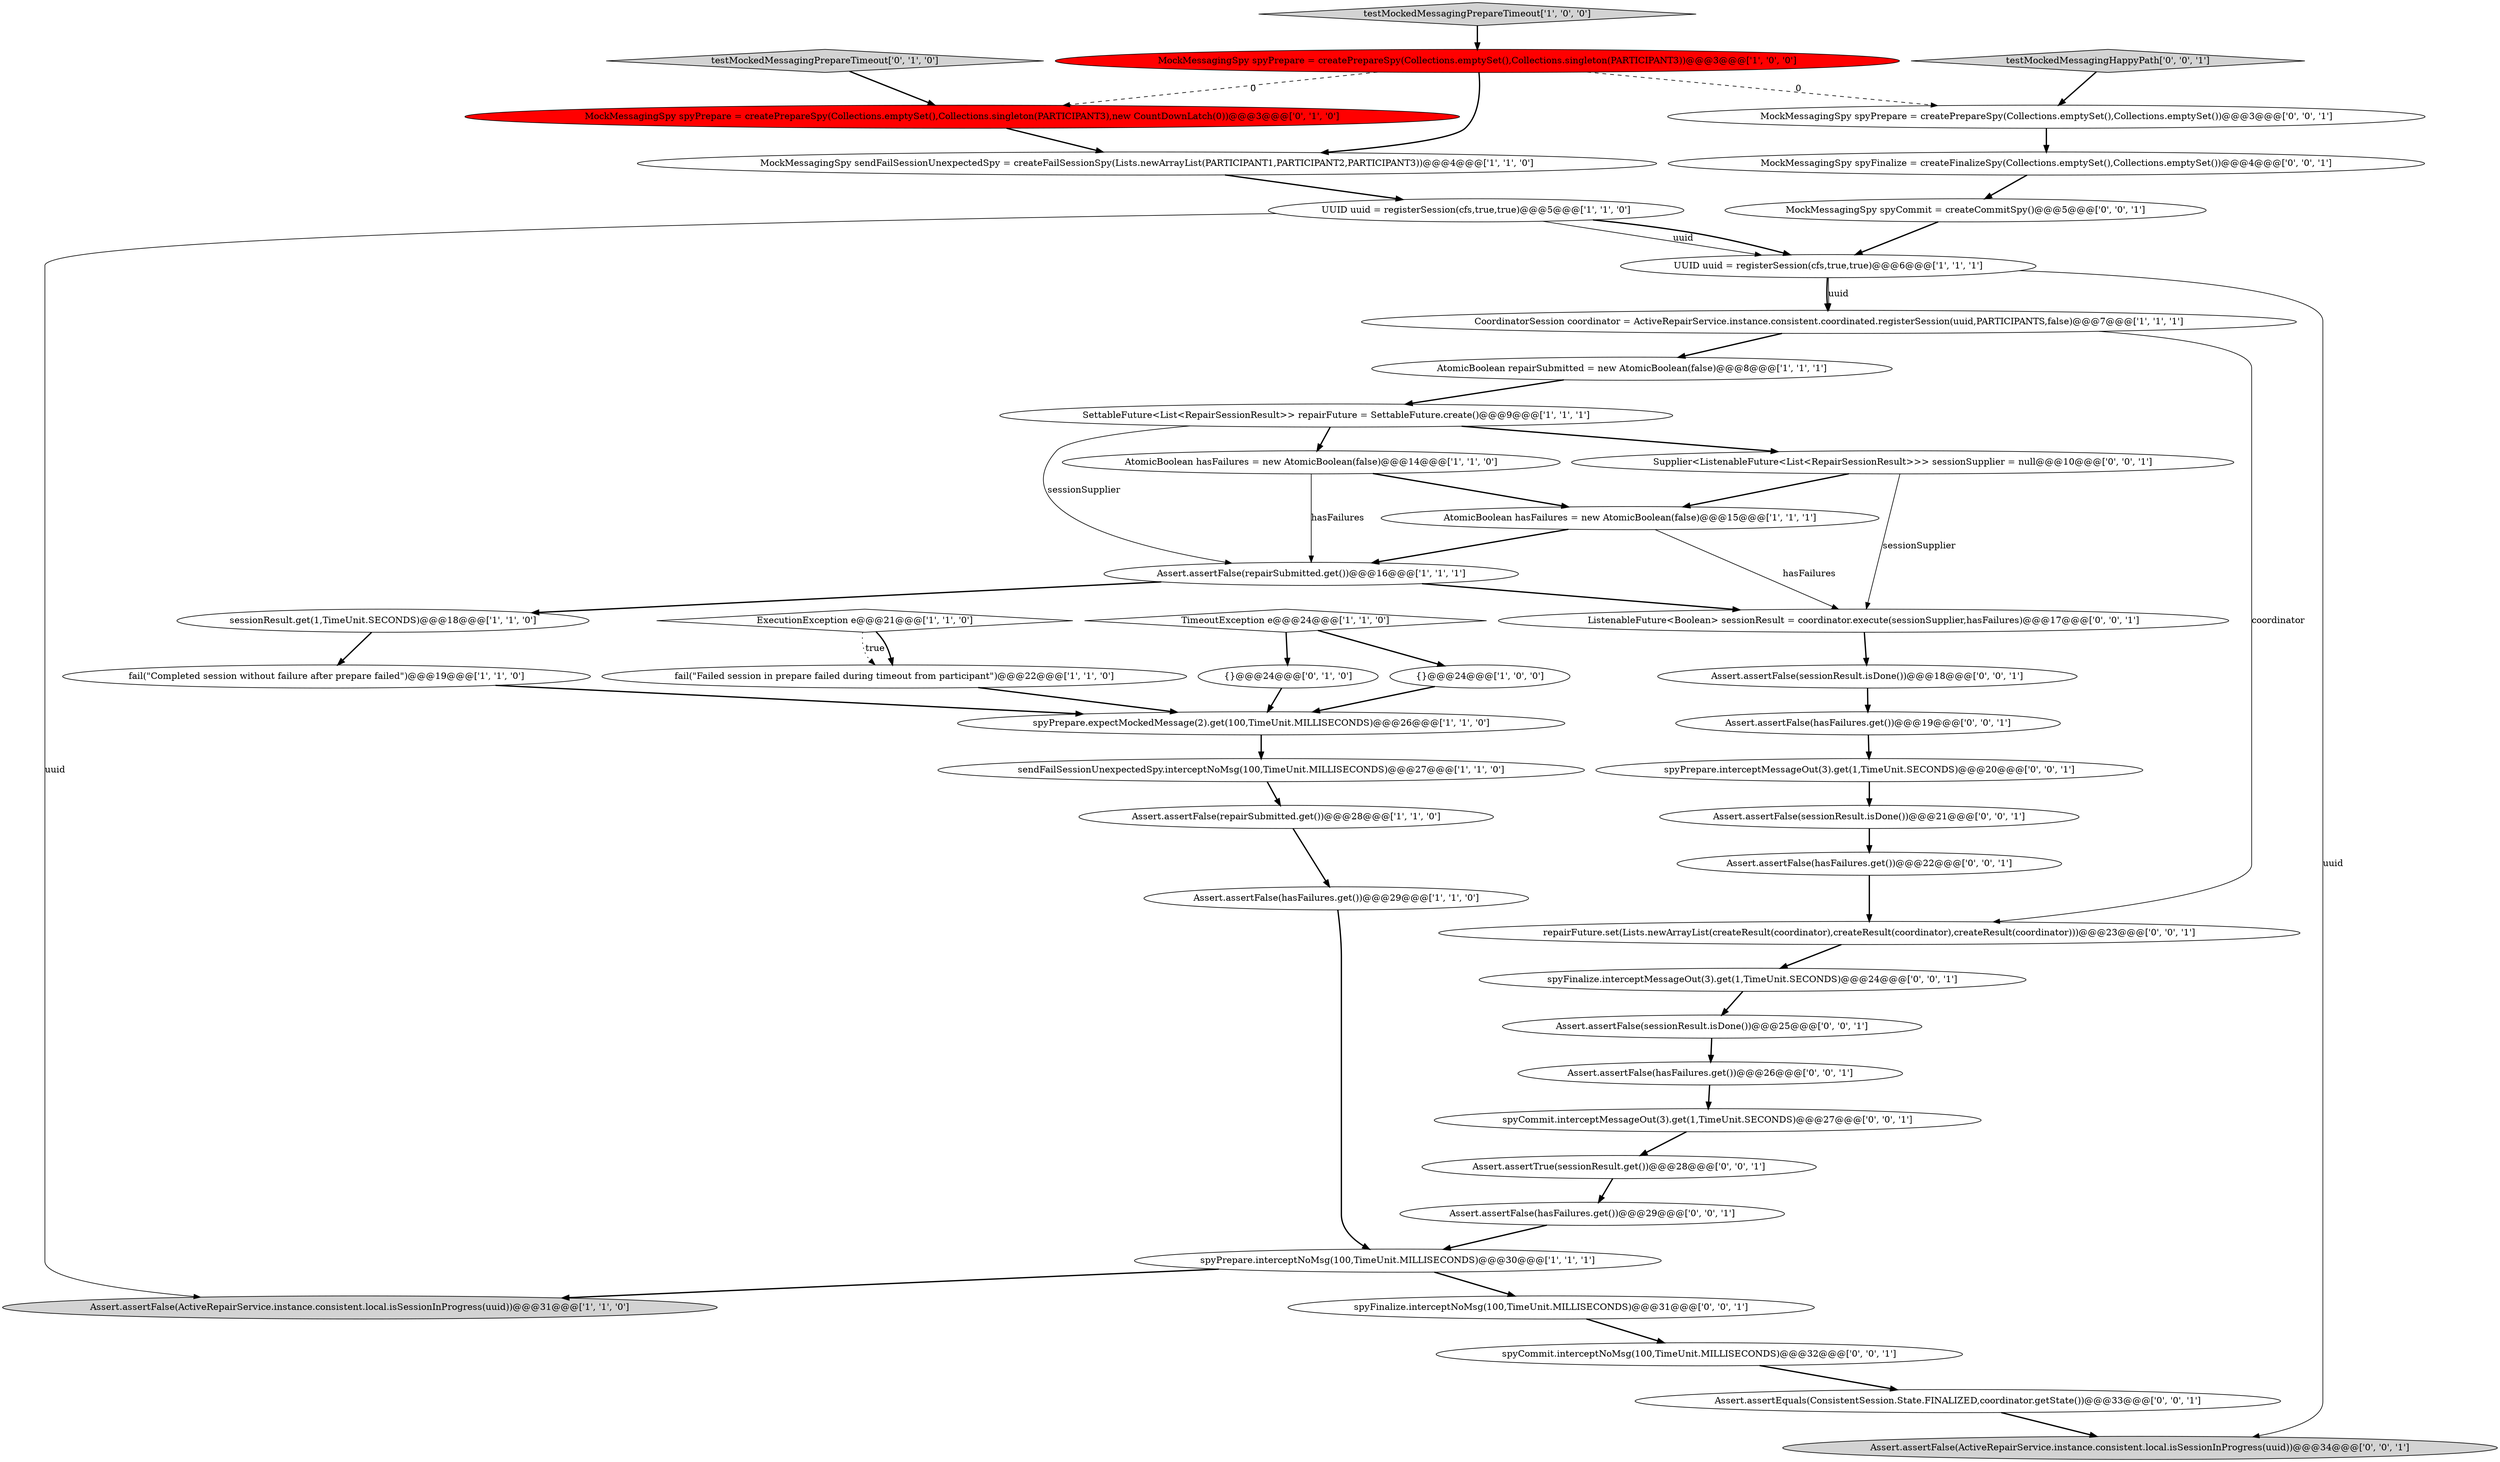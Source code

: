 digraph {
36 [style = filled, label = "Supplier<ListenableFuture<List<RepairSessionResult>>> sessionSupplier = null@@@10@@@['0', '0', '1']", fillcolor = white, shape = ellipse image = "AAA0AAABBB3BBB"];
35 [style = filled, label = "MockMessagingSpy spyPrepare = createPrepareSpy(Collections.emptySet(),Collections.emptySet())@@@3@@@['0', '0', '1']", fillcolor = white, shape = ellipse image = "AAA0AAABBB3BBB"];
34 [style = filled, label = "Assert.assertFalse(sessionResult.isDone())@@@18@@@['0', '0', '1']", fillcolor = white, shape = ellipse image = "AAA0AAABBB3BBB"];
5 [style = filled, label = "Assert.assertFalse(repairSubmitted.get())@@@16@@@['1', '1', '1']", fillcolor = white, shape = ellipse image = "AAA0AAABBB1BBB"];
11 [style = filled, label = "{}@@@24@@@['1', '0', '0']", fillcolor = white, shape = ellipse image = "AAA0AAABBB1BBB"];
25 [style = filled, label = "testMockedMessagingPrepareTimeout['0', '1', '0']", fillcolor = lightgray, shape = diamond image = "AAA0AAABBB2BBB"];
38 [style = filled, label = "spyFinalize.interceptNoMsg(100,TimeUnit.MILLISECONDS)@@@31@@@['0', '0', '1']", fillcolor = white, shape = ellipse image = "AAA0AAABBB3BBB"];
47 [style = filled, label = "Assert.assertEquals(ConsistentSession.State.FINALIZED,coordinator.getState())@@@33@@@['0', '0', '1']", fillcolor = white, shape = ellipse image = "AAA0AAABBB3BBB"];
9 [style = filled, label = "SettableFuture<List<RepairSessionResult>> repairFuture = SettableFuture.create()@@@9@@@['1', '1', '1']", fillcolor = white, shape = ellipse image = "AAA0AAABBB1BBB"];
40 [style = filled, label = "Assert.assertFalse(hasFailures.get())@@@19@@@['0', '0', '1']", fillcolor = white, shape = ellipse image = "AAA0AAABBB3BBB"];
46 [style = filled, label = "MockMessagingSpy spyFinalize = createFinalizeSpy(Collections.emptySet(),Collections.emptySet())@@@4@@@['0', '0', '1']", fillcolor = white, shape = ellipse image = "AAA0AAABBB3BBB"];
6 [style = filled, label = "testMockedMessagingPrepareTimeout['1', '0', '0']", fillcolor = lightgray, shape = diamond image = "AAA0AAABBB1BBB"];
43 [style = filled, label = "ListenableFuture<Boolean> sessionResult = coordinator.execute(sessionSupplier,hasFailures)@@@17@@@['0', '0', '1']", fillcolor = white, shape = ellipse image = "AAA0AAABBB3BBB"];
24 [style = filled, label = "MockMessagingSpy spyPrepare = createPrepareSpy(Collections.emptySet(),Collections.singleton(PARTICIPANT3),new CountDownLatch(0))@@@3@@@['0', '1', '0']", fillcolor = red, shape = ellipse image = "AAA1AAABBB2BBB"];
37 [style = filled, label = "spyFinalize.interceptMessageOut(3).get(1,TimeUnit.SECONDS)@@@24@@@['0', '0', '1']", fillcolor = white, shape = ellipse image = "AAA0AAABBB3BBB"];
19 [style = filled, label = "ExecutionException e@@@21@@@['1', '1', '0']", fillcolor = white, shape = diamond image = "AAA0AAABBB1BBB"];
26 [style = filled, label = "Assert.assertFalse(hasFailures.get())@@@22@@@['0', '0', '1']", fillcolor = white, shape = ellipse image = "AAA0AAABBB3BBB"];
20 [style = filled, label = "fail(\"Failed session in prepare failed during timeout from participant\")@@@22@@@['1', '1', '0']", fillcolor = white, shape = ellipse image = "AAA0AAABBB1BBB"];
17 [style = filled, label = "UUID uuid = registerSession(cfs,true,true)@@@5@@@['1', '1', '0']", fillcolor = white, shape = ellipse image = "AAA0AAABBB1BBB"];
22 [style = filled, label = "Assert.assertFalse(ActiveRepairService.instance.consistent.local.isSessionInProgress(uuid))@@@31@@@['1', '1', '0']", fillcolor = lightgray, shape = ellipse image = "AAA0AAABBB1BBB"];
14 [style = filled, label = "spyPrepare.expectMockedMessage(2).get(100,TimeUnit.MILLISECONDS)@@@26@@@['1', '1', '0']", fillcolor = white, shape = ellipse image = "AAA0AAABBB1BBB"];
27 [style = filled, label = "Assert.assertFalse(sessionResult.isDone())@@@21@@@['0', '0', '1']", fillcolor = white, shape = ellipse image = "AAA0AAABBB3BBB"];
31 [style = filled, label = "Assert.assertTrue(sessionResult.get())@@@28@@@['0', '0', '1']", fillcolor = white, shape = ellipse image = "AAA0AAABBB3BBB"];
7 [style = filled, label = "fail(\"Completed session without failure after prepare failed\")@@@19@@@['1', '1', '0']", fillcolor = white, shape = ellipse image = "AAA0AAABBB1BBB"];
23 [style = filled, label = "{}@@@24@@@['0', '1', '0']", fillcolor = white, shape = ellipse image = "AAA0AAABBB2BBB"];
16 [style = filled, label = "sendFailSessionUnexpectedSpy.interceptNoMsg(100,TimeUnit.MILLISECONDS)@@@27@@@['1', '1', '0']", fillcolor = white, shape = ellipse image = "AAA0AAABBB1BBB"];
8 [style = filled, label = "Assert.assertFalse(repairSubmitted.get())@@@28@@@['1', '1', '0']", fillcolor = white, shape = ellipse image = "AAA0AAABBB1BBB"];
44 [style = filled, label = "Assert.assertFalse(ActiveRepairService.instance.consistent.local.isSessionInProgress(uuid))@@@34@@@['0', '0', '1']", fillcolor = lightgray, shape = ellipse image = "AAA0AAABBB3BBB"];
33 [style = filled, label = "repairFuture.set(Lists.newArrayList(createResult(coordinator),createResult(coordinator),createResult(coordinator)))@@@23@@@['0', '0', '1']", fillcolor = white, shape = ellipse image = "AAA0AAABBB3BBB"];
29 [style = filled, label = "spyPrepare.interceptMessageOut(3).get(1,TimeUnit.SECONDS)@@@20@@@['0', '0', '1']", fillcolor = white, shape = ellipse image = "AAA0AAABBB3BBB"];
32 [style = filled, label = "spyCommit.interceptMessageOut(3).get(1,TimeUnit.SECONDS)@@@27@@@['0', '0', '1']", fillcolor = white, shape = ellipse image = "AAA0AAABBB3BBB"];
3 [style = filled, label = "Assert.assertFalse(hasFailures.get())@@@29@@@['1', '1', '0']", fillcolor = white, shape = ellipse image = "AAA0AAABBB1BBB"];
13 [style = filled, label = "UUID uuid = registerSession(cfs,true,true)@@@6@@@['1', '1', '1']", fillcolor = white, shape = ellipse image = "AAA0AAABBB1BBB"];
2 [style = filled, label = "AtomicBoolean hasFailures = new AtomicBoolean(false)@@@14@@@['1', '1', '0']", fillcolor = white, shape = ellipse image = "AAA0AAABBB1BBB"];
28 [style = filled, label = "Assert.assertFalse(hasFailures.get())@@@26@@@['0', '0', '1']", fillcolor = white, shape = ellipse image = "AAA0AAABBB3BBB"];
39 [style = filled, label = "Assert.assertFalse(hasFailures.get())@@@29@@@['0', '0', '1']", fillcolor = white, shape = ellipse image = "AAA0AAABBB3BBB"];
18 [style = filled, label = "CoordinatorSession coordinator = ActiveRepairService.instance.consistent.coordinated.registerSession(uuid,PARTICIPANTS,false)@@@7@@@['1', '1', '1']", fillcolor = white, shape = ellipse image = "AAA0AAABBB1BBB"];
41 [style = filled, label = "MockMessagingSpy spyCommit = createCommitSpy()@@@5@@@['0', '0', '1']", fillcolor = white, shape = ellipse image = "AAA0AAABBB3BBB"];
4 [style = filled, label = "spyPrepare.interceptNoMsg(100,TimeUnit.MILLISECONDS)@@@30@@@['1', '1', '1']", fillcolor = white, shape = ellipse image = "AAA0AAABBB1BBB"];
1 [style = filled, label = "MockMessagingSpy sendFailSessionUnexpectedSpy = createFailSessionSpy(Lists.newArrayList(PARTICIPANT1,PARTICIPANT2,PARTICIPANT3))@@@4@@@['1', '1', '0']", fillcolor = white, shape = ellipse image = "AAA0AAABBB1BBB"];
15 [style = filled, label = "MockMessagingSpy spyPrepare = createPrepareSpy(Collections.emptySet(),Collections.singleton(PARTICIPANT3))@@@3@@@['1', '0', '0']", fillcolor = red, shape = ellipse image = "AAA1AAABBB1BBB"];
10 [style = filled, label = "AtomicBoolean hasFailures = new AtomicBoolean(false)@@@15@@@['1', '1', '1']", fillcolor = white, shape = ellipse image = "AAA0AAABBB1BBB"];
21 [style = filled, label = "TimeoutException e@@@24@@@['1', '1', '0']", fillcolor = white, shape = diamond image = "AAA0AAABBB1BBB"];
30 [style = filled, label = "Assert.assertFalse(sessionResult.isDone())@@@25@@@['0', '0', '1']", fillcolor = white, shape = ellipse image = "AAA0AAABBB3BBB"];
42 [style = filled, label = "spyCommit.interceptNoMsg(100,TimeUnit.MILLISECONDS)@@@32@@@['0', '0', '1']", fillcolor = white, shape = ellipse image = "AAA0AAABBB3BBB"];
45 [style = filled, label = "testMockedMessagingHappyPath['0', '0', '1']", fillcolor = lightgray, shape = diamond image = "AAA0AAABBB3BBB"];
0 [style = filled, label = "AtomicBoolean repairSubmitted = new AtomicBoolean(false)@@@8@@@['1', '1', '1']", fillcolor = white, shape = ellipse image = "AAA0AAABBB1BBB"];
12 [style = filled, label = "sessionResult.get(1,TimeUnit.SECONDS)@@@18@@@['1', '1', '0']", fillcolor = white, shape = ellipse image = "AAA0AAABBB1BBB"];
10->43 [style = solid, label="hasFailures"];
14->16 [style = bold, label=""];
0->9 [style = bold, label=""];
4->38 [style = bold, label=""];
2->5 [style = solid, label="hasFailures"];
34->40 [style = bold, label=""];
16->8 [style = bold, label=""];
11->14 [style = bold, label=""];
9->2 [style = bold, label=""];
18->33 [style = solid, label="coordinator"];
19->20 [style = dotted, label="true"];
37->30 [style = bold, label=""];
19->20 [style = bold, label=""];
15->24 [style = dashed, label="0"];
8->3 [style = bold, label=""];
9->36 [style = bold, label=""];
42->47 [style = bold, label=""];
20->14 [style = bold, label=""];
13->44 [style = solid, label="uuid"];
2->10 [style = bold, label=""];
38->42 [style = bold, label=""];
17->13 [style = solid, label="uuid"];
3->4 [style = bold, label=""];
39->4 [style = bold, label=""];
12->7 [style = bold, label=""];
46->41 [style = bold, label=""];
6->15 [style = bold, label=""];
1->17 [style = bold, label=""];
28->32 [style = bold, label=""];
7->14 [style = bold, label=""];
23->14 [style = bold, label=""];
5->43 [style = bold, label=""];
15->35 [style = dashed, label="0"];
25->24 [style = bold, label=""];
29->27 [style = bold, label=""];
30->28 [style = bold, label=""];
27->26 [style = bold, label=""];
10->5 [style = bold, label=""];
5->12 [style = bold, label=""];
21->11 [style = bold, label=""];
36->43 [style = solid, label="sessionSupplier"];
13->18 [style = solid, label="uuid"];
47->44 [style = bold, label=""];
17->13 [style = bold, label=""];
9->5 [style = solid, label="sessionSupplier"];
31->39 [style = bold, label=""];
24->1 [style = bold, label=""];
33->37 [style = bold, label=""];
17->22 [style = solid, label="uuid"];
43->34 [style = bold, label=""];
21->23 [style = bold, label=""];
26->33 [style = bold, label=""];
4->22 [style = bold, label=""];
18->0 [style = bold, label=""];
41->13 [style = bold, label=""];
32->31 [style = bold, label=""];
45->35 [style = bold, label=""];
13->18 [style = bold, label=""];
40->29 [style = bold, label=""];
36->10 [style = bold, label=""];
15->1 [style = bold, label=""];
35->46 [style = bold, label=""];
}
